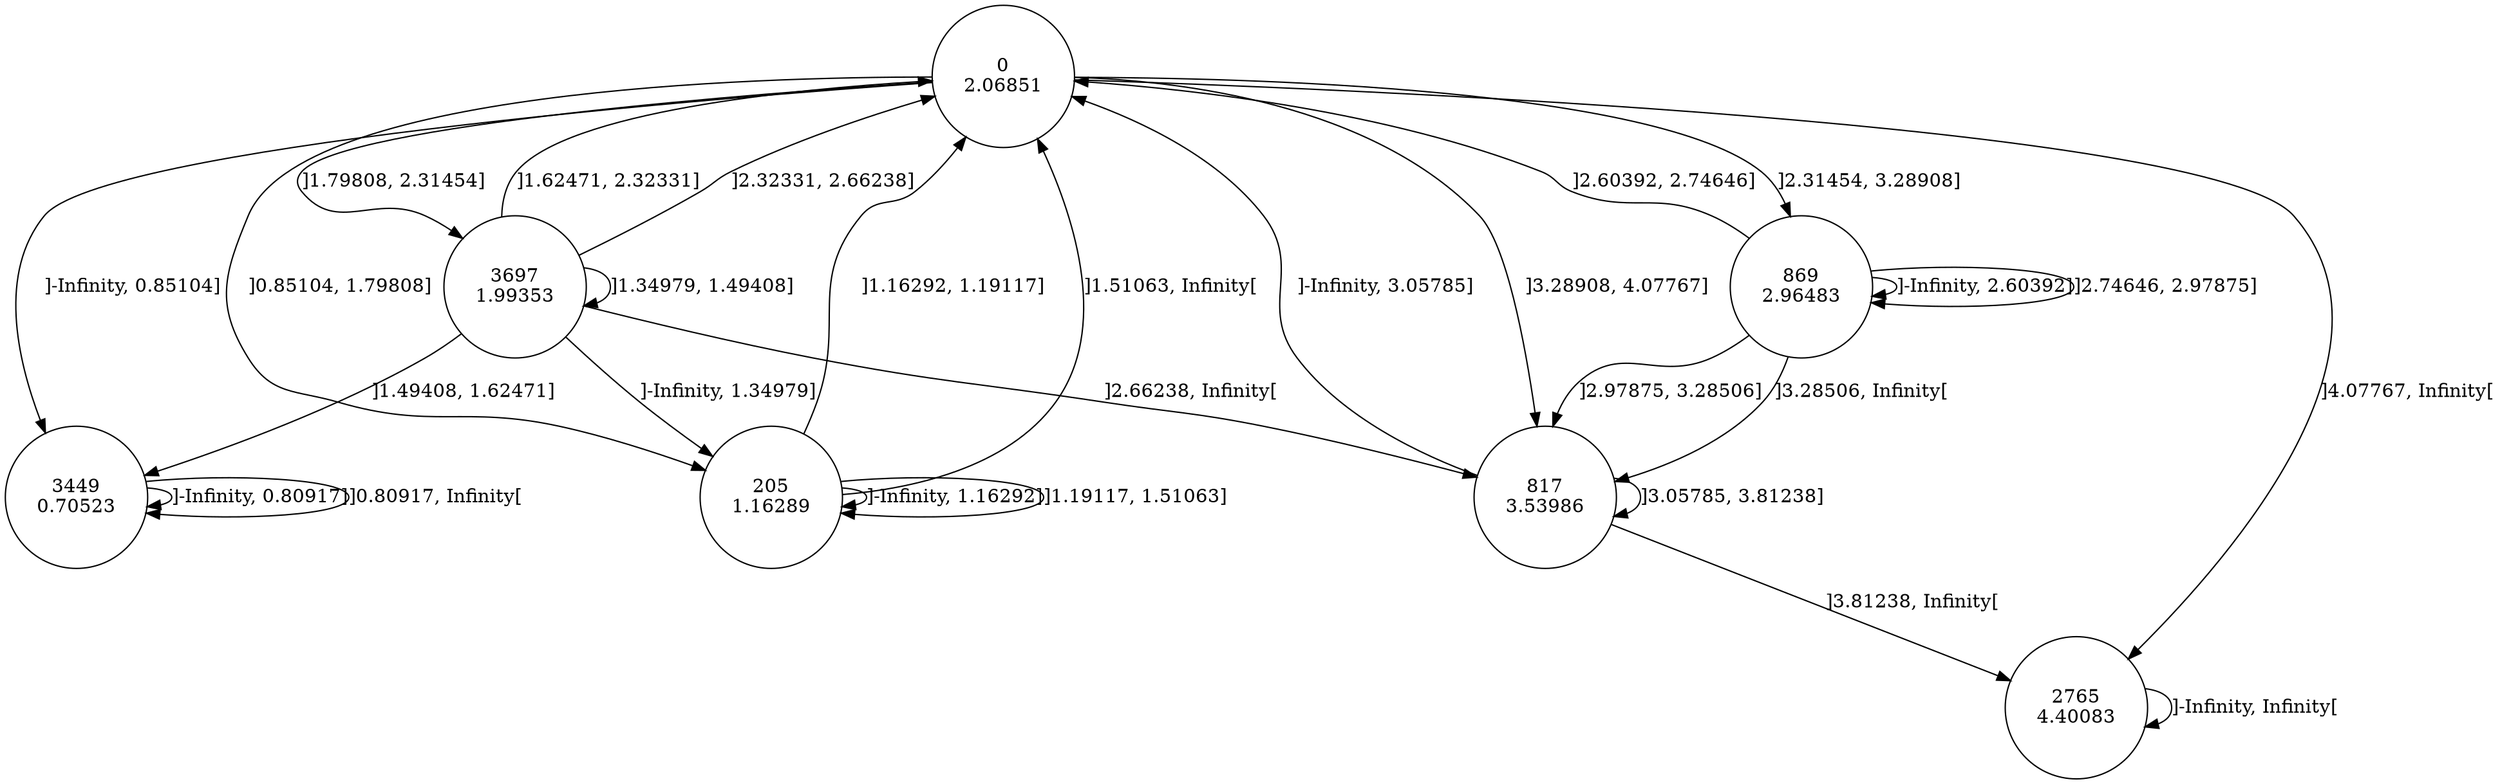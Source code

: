 digraph DFA {
0 [shape=circle, label="0\n2.06851"];
	0 -> 3449 [label="]-Infinity, 0.85104]"];
	0 -> 205 [label="]0.85104, 1.79808]"];
	0 -> 3697 [label="]1.79808, 2.31454]"];
	0 -> 869 [label="]2.31454, 3.28908]"];
	0 -> 817 [label="]3.28908, 4.07767]"];
	0 -> 2765 [label="]4.07767, Infinity["];
2765 [shape=circle, label="2765\n4.40083"];
	2765 -> 2765 [label="]-Infinity, Infinity["];
817 [shape=circle, label="817\n3.53986"];
	817 -> 0 [label="]-Infinity, 3.05785]"];
	817 -> 817 [label="]3.05785, 3.81238]"];
	817 -> 2765 [label="]3.81238, Infinity["];
869 [shape=circle, label="869\n2.96483"];
	869 -> 869 [label="]-Infinity, 2.60392]"];
	869 -> 0 [label="]2.60392, 2.74646]"];
	869 -> 869 [label="]2.74646, 2.97875]"];
	869 -> 817 [label="]2.97875, 3.28506]"];
	869 -> 817 [label="]3.28506, Infinity["];
3697 [shape=circle, label="3697\n1.99353"];
	3697 -> 205 [label="]-Infinity, 1.34979]"];
	3697 -> 3697 [label="]1.34979, 1.49408]"];
	3697 -> 3449 [label="]1.49408, 1.62471]"];
	3697 -> 0 [label="]1.62471, 2.32331]"];
	3697 -> 0 [label="]2.32331, 2.66238]"];
	3697 -> 817 [label="]2.66238, Infinity["];
3449 [shape=circle, label="3449\n0.70523"];
	3449 -> 3449 [label="]-Infinity, 0.80917]"];
	3449 -> 3449 [label="]0.80917, Infinity["];
205 [shape=circle, label="205\n1.16289"];
	205 -> 205 [label="]-Infinity, 1.16292]"];
	205 -> 0 [label="]1.16292, 1.19117]"];
	205 -> 205 [label="]1.19117, 1.51063]"];
	205 -> 0 [label="]1.51063, Infinity["];
}